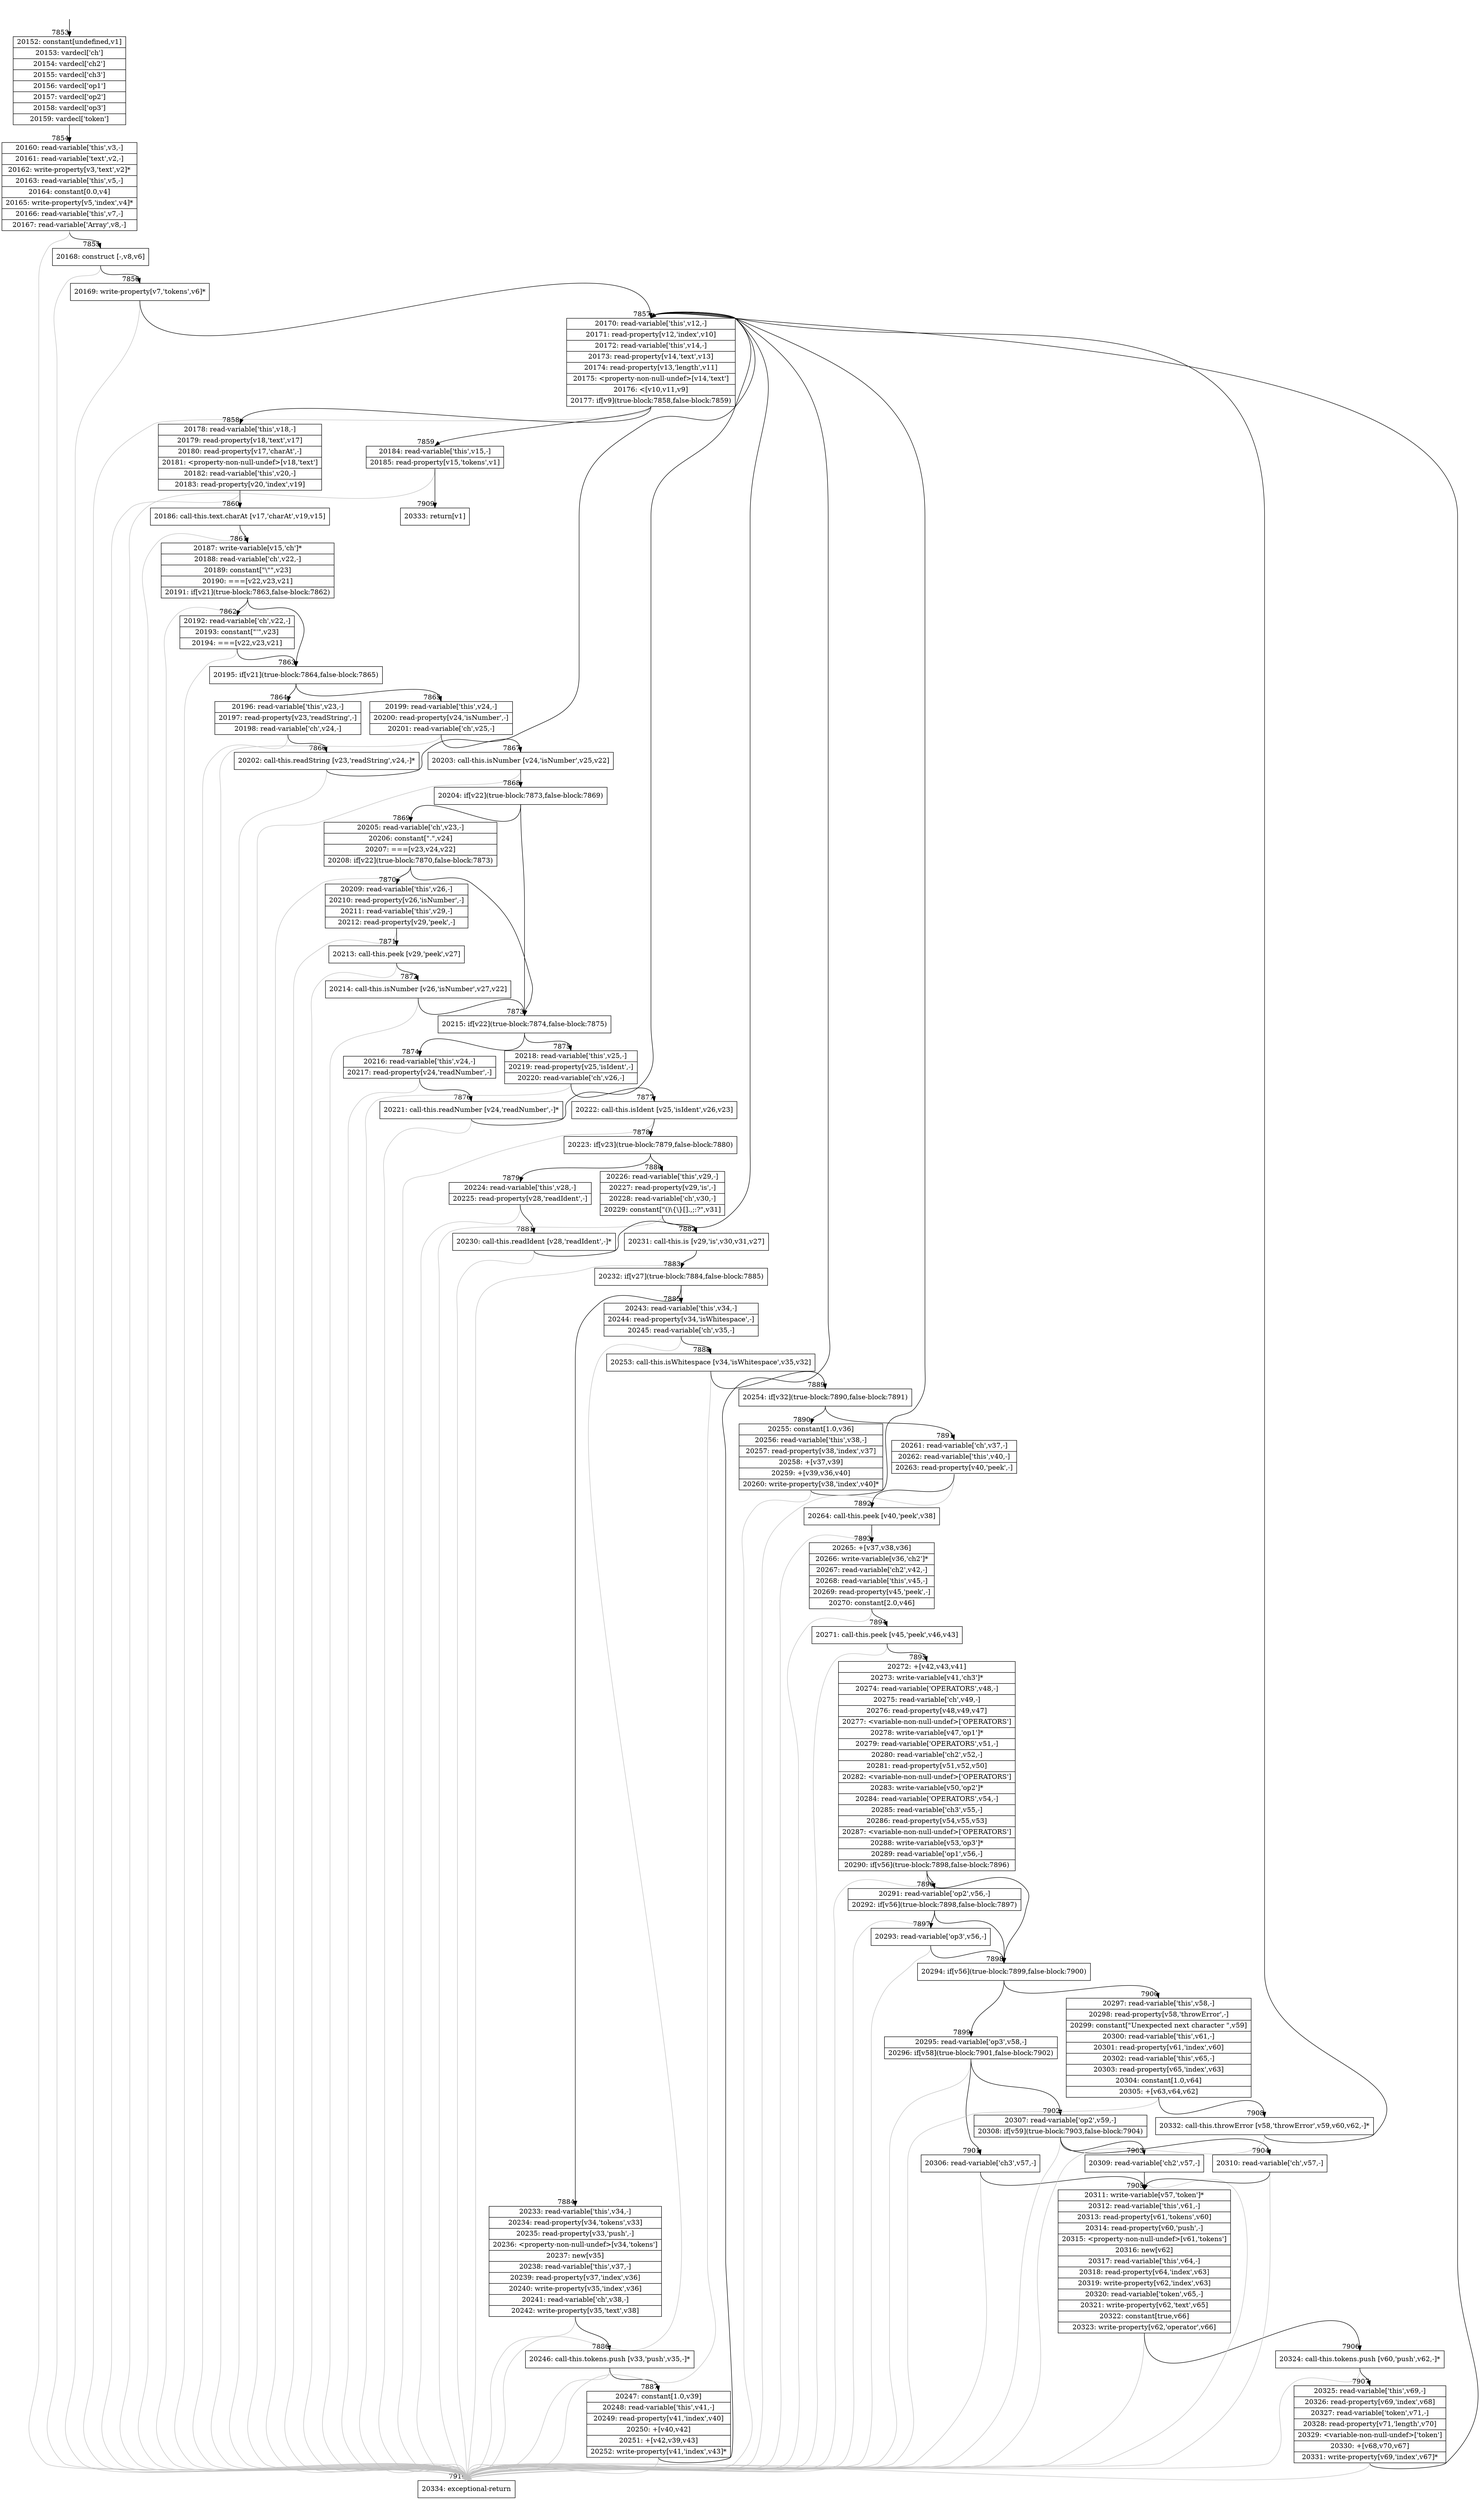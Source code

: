 digraph {
rankdir="TD"
BB_entry585[shape=none,label=""];
BB_entry585 -> BB7853 [tailport=s, headport=n, headlabel="    7853"]
BB7853 [shape=record label="{20152: constant[undefined,v1]|20153: vardecl['ch']|20154: vardecl['ch2']|20155: vardecl['ch3']|20156: vardecl['op1']|20157: vardecl['op2']|20158: vardecl['op3']|20159: vardecl['token']}" ] 
BB7853 -> BB7854 [tailport=s, headport=n, headlabel="      7854"]
BB7854 [shape=record label="{20160: read-variable['this',v3,-]|20161: read-variable['text',v2,-]|20162: write-property[v3,'text',v2]*|20163: read-variable['this',v5,-]|20164: constant[0.0,v4]|20165: write-property[v5,'index',v4]*|20166: read-variable['this',v7,-]|20167: read-variable['Array',v8,-]}" ] 
BB7854 -> BB7855 [tailport=s, headport=n, headlabel="      7855"]
BB7854 -> BB7910 [tailport=s, headport=n, color=gray, headlabel="      7910"]
BB7855 [shape=record label="{20168: construct [-,v8,v6]}" ] 
BB7855 -> BB7856 [tailport=s, headport=n, headlabel="      7856"]
BB7855 -> BB7910 [tailport=s, headport=n, color=gray]
BB7856 [shape=record label="{20169: write-property[v7,'tokens',v6]*}" ] 
BB7856 -> BB7857 [tailport=s, headport=n, headlabel="      7857"]
BB7856 -> BB7910 [tailport=s, headport=n, color=gray]
BB7857 [shape=record label="{20170: read-variable['this',v12,-]|20171: read-property[v12,'index',v10]|20172: read-variable['this',v14,-]|20173: read-property[v14,'text',v13]|20174: read-property[v13,'length',v11]|20175: \<property-non-null-undef\>[v14,'text']|20176: \<[v10,v11,v9]|20177: if[v9](true-block:7858,false-block:7859)}" ] 
BB7857 -> BB7858 [tailport=s, headport=n, headlabel="      7858"]
BB7857 -> BB7859 [tailport=s, headport=n, headlabel="      7859"]
BB7857 -> BB7910 [tailport=s, headport=n, color=gray]
BB7858 [shape=record label="{20178: read-variable['this',v18,-]|20179: read-property[v18,'text',v17]|20180: read-property[v17,'charAt',-]|20181: \<property-non-null-undef\>[v18,'text']|20182: read-variable['this',v20,-]|20183: read-property[v20,'index',v19]}" ] 
BB7858 -> BB7860 [tailport=s, headport=n, headlabel="      7860"]
BB7858 -> BB7910 [tailport=s, headport=n, color=gray]
BB7859 [shape=record label="{20184: read-variable['this',v15,-]|20185: read-property[v15,'tokens',v1]}" ] 
BB7859 -> BB7909 [tailport=s, headport=n, headlabel="      7909"]
BB7859 -> BB7910 [tailport=s, headport=n, color=gray]
BB7860 [shape=record label="{20186: call-this.text.charAt [v17,'charAt',v19,v15]}" ] 
BB7860 -> BB7861 [tailport=s, headport=n, headlabel="      7861"]
BB7860 -> BB7910 [tailport=s, headport=n, color=gray]
BB7861 [shape=record label="{20187: write-variable[v15,'ch']*|20188: read-variable['ch',v22,-]|20189: constant[\"\\\"\",v23]|20190: ===[v22,v23,v21]|20191: if[v21](true-block:7863,false-block:7862)}" ] 
BB7861 -> BB7863 [tailport=s, headport=n, headlabel="      7863"]
BB7861 -> BB7862 [tailport=s, headport=n, headlabel="      7862"]
BB7861 -> BB7910 [tailport=s, headport=n, color=gray]
BB7862 [shape=record label="{20192: read-variable['ch',v22,-]|20193: constant[\"'\",v23]|20194: ===[v22,v23,v21]}" ] 
BB7862 -> BB7863 [tailport=s, headport=n]
BB7862 -> BB7910 [tailport=s, headport=n, color=gray]
BB7863 [shape=record label="{20195: if[v21](true-block:7864,false-block:7865)}" ] 
BB7863 -> BB7864 [tailport=s, headport=n, headlabel="      7864"]
BB7863 -> BB7865 [tailport=s, headport=n, headlabel="      7865"]
BB7864 [shape=record label="{20196: read-variable['this',v23,-]|20197: read-property[v23,'readString',-]|20198: read-variable['ch',v24,-]}" ] 
BB7864 -> BB7866 [tailport=s, headport=n, headlabel="      7866"]
BB7864 -> BB7910 [tailport=s, headport=n, color=gray]
BB7865 [shape=record label="{20199: read-variable['this',v24,-]|20200: read-property[v24,'isNumber',-]|20201: read-variable['ch',v25,-]}" ] 
BB7865 -> BB7867 [tailport=s, headport=n, headlabel="      7867"]
BB7865 -> BB7910 [tailport=s, headport=n, color=gray]
BB7866 [shape=record label="{20202: call-this.readString [v23,'readString',v24,-]*}" ] 
BB7866 -> BB7857 [tailport=s, headport=n]
BB7866 -> BB7910 [tailport=s, headport=n, color=gray]
BB7867 [shape=record label="{20203: call-this.isNumber [v24,'isNumber',v25,v22]}" ] 
BB7867 -> BB7868 [tailport=s, headport=n, headlabel="      7868"]
BB7867 -> BB7910 [tailport=s, headport=n, color=gray]
BB7868 [shape=record label="{20204: if[v22](true-block:7873,false-block:7869)}" ] 
BB7868 -> BB7873 [tailport=s, headport=n, headlabel="      7873"]
BB7868 -> BB7869 [tailport=s, headport=n, headlabel="      7869"]
BB7869 [shape=record label="{20205: read-variable['ch',v23,-]|20206: constant[\".\",v24]|20207: ===[v23,v24,v22]|20208: if[v22](true-block:7870,false-block:7873)}" ] 
BB7869 -> BB7873 [tailport=s, headport=n]
BB7869 -> BB7870 [tailport=s, headport=n, headlabel="      7870"]
BB7869 -> BB7910 [tailport=s, headport=n, color=gray]
BB7870 [shape=record label="{20209: read-variable['this',v26,-]|20210: read-property[v26,'isNumber',-]|20211: read-variable['this',v29,-]|20212: read-property[v29,'peek',-]}" ] 
BB7870 -> BB7871 [tailport=s, headport=n, headlabel="      7871"]
BB7870 -> BB7910 [tailport=s, headport=n, color=gray]
BB7871 [shape=record label="{20213: call-this.peek [v29,'peek',v27]}" ] 
BB7871 -> BB7872 [tailport=s, headport=n, headlabel="      7872"]
BB7871 -> BB7910 [tailport=s, headport=n, color=gray]
BB7872 [shape=record label="{20214: call-this.isNumber [v26,'isNumber',v27,v22]}" ] 
BB7872 -> BB7873 [tailport=s, headport=n]
BB7872 -> BB7910 [tailport=s, headport=n, color=gray]
BB7873 [shape=record label="{20215: if[v22](true-block:7874,false-block:7875)}" ] 
BB7873 -> BB7874 [tailport=s, headport=n, headlabel="      7874"]
BB7873 -> BB7875 [tailport=s, headport=n, headlabel="      7875"]
BB7874 [shape=record label="{20216: read-variable['this',v24,-]|20217: read-property[v24,'readNumber',-]}" ] 
BB7874 -> BB7876 [tailport=s, headport=n, headlabel="      7876"]
BB7874 -> BB7910 [tailport=s, headport=n, color=gray]
BB7875 [shape=record label="{20218: read-variable['this',v25,-]|20219: read-property[v25,'isIdent',-]|20220: read-variable['ch',v26,-]}" ] 
BB7875 -> BB7877 [tailport=s, headport=n, headlabel="      7877"]
BB7875 -> BB7910 [tailport=s, headport=n, color=gray]
BB7876 [shape=record label="{20221: call-this.readNumber [v24,'readNumber',-]*}" ] 
BB7876 -> BB7857 [tailport=s, headport=n]
BB7876 -> BB7910 [tailport=s, headport=n, color=gray]
BB7877 [shape=record label="{20222: call-this.isIdent [v25,'isIdent',v26,v23]}" ] 
BB7877 -> BB7878 [tailport=s, headport=n, headlabel="      7878"]
BB7877 -> BB7910 [tailport=s, headport=n, color=gray]
BB7878 [shape=record label="{20223: if[v23](true-block:7879,false-block:7880)}" ] 
BB7878 -> BB7879 [tailport=s, headport=n, headlabel="      7879"]
BB7878 -> BB7880 [tailport=s, headport=n, headlabel="      7880"]
BB7879 [shape=record label="{20224: read-variable['this',v28,-]|20225: read-property[v28,'readIdent',-]}" ] 
BB7879 -> BB7881 [tailport=s, headport=n, headlabel="      7881"]
BB7879 -> BB7910 [tailport=s, headport=n, color=gray]
BB7880 [shape=record label="{20226: read-variable['this',v29,-]|20227: read-property[v29,'is',-]|20228: read-variable['ch',v30,-]|20229: constant[\"()\\\{\\\}[].,;:?\",v31]}" ] 
BB7880 -> BB7882 [tailport=s, headport=n, headlabel="      7882"]
BB7880 -> BB7910 [tailport=s, headport=n, color=gray]
BB7881 [shape=record label="{20230: call-this.readIdent [v28,'readIdent',-]*}" ] 
BB7881 -> BB7857 [tailport=s, headport=n]
BB7881 -> BB7910 [tailport=s, headport=n, color=gray]
BB7882 [shape=record label="{20231: call-this.is [v29,'is',v30,v31,v27]}" ] 
BB7882 -> BB7883 [tailport=s, headport=n, headlabel="      7883"]
BB7882 -> BB7910 [tailport=s, headport=n, color=gray]
BB7883 [shape=record label="{20232: if[v27](true-block:7884,false-block:7885)}" ] 
BB7883 -> BB7884 [tailport=s, headport=n, headlabel="      7884"]
BB7883 -> BB7885 [tailport=s, headport=n, headlabel="      7885"]
BB7884 [shape=record label="{20233: read-variable['this',v34,-]|20234: read-property[v34,'tokens',v33]|20235: read-property[v33,'push',-]|20236: \<property-non-null-undef\>[v34,'tokens']|20237: new[v35]|20238: read-variable['this',v37,-]|20239: read-property[v37,'index',v36]|20240: write-property[v35,'index',v36]|20241: read-variable['ch',v38,-]|20242: write-property[v35,'text',v38]}" ] 
BB7884 -> BB7886 [tailport=s, headport=n, headlabel="      7886"]
BB7884 -> BB7910 [tailport=s, headport=n, color=gray]
BB7885 [shape=record label="{20243: read-variable['this',v34,-]|20244: read-property[v34,'isWhitespace',-]|20245: read-variable['ch',v35,-]}" ] 
BB7885 -> BB7888 [tailport=s, headport=n, headlabel="      7888"]
BB7885 -> BB7910 [tailport=s, headport=n, color=gray]
BB7886 [shape=record label="{20246: call-this.tokens.push [v33,'push',v35,-]*}" ] 
BB7886 -> BB7887 [tailport=s, headport=n, headlabel="      7887"]
BB7886 -> BB7910 [tailport=s, headport=n, color=gray]
BB7887 [shape=record label="{20247: constant[1.0,v39]|20248: read-variable['this',v41,-]|20249: read-property[v41,'index',v40]|20250: +[v40,v42]|20251: +[v42,v39,v43]|20252: write-property[v41,'index',v43]*}" ] 
BB7887 -> BB7857 [tailport=s, headport=n]
BB7887 -> BB7910 [tailport=s, headport=n, color=gray]
BB7888 [shape=record label="{20253: call-this.isWhitespace [v34,'isWhitespace',v35,v32]}" ] 
BB7888 -> BB7889 [tailport=s, headport=n, headlabel="      7889"]
BB7888 -> BB7910 [tailport=s, headport=n, color=gray]
BB7889 [shape=record label="{20254: if[v32](true-block:7890,false-block:7891)}" ] 
BB7889 -> BB7890 [tailport=s, headport=n, headlabel="      7890"]
BB7889 -> BB7891 [tailport=s, headport=n, headlabel="      7891"]
BB7890 [shape=record label="{20255: constant[1.0,v36]|20256: read-variable['this',v38,-]|20257: read-property[v38,'index',v37]|20258: +[v37,v39]|20259: +[v39,v36,v40]|20260: write-property[v38,'index',v40]*}" ] 
BB7890 -> BB7857 [tailport=s, headport=n]
BB7890 -> BB7910 [tailport=s, headport=n, color=gray]
BB7891 [shape=record label="{20261: read-variable['ch',v37,-]|20262: read-variable['this',v40,-]|20263: read-property[v40,'peek',-]}" ] 
BB7891 -> BB7892 [tailport=s, headport=n, headlabel="      7892"]
BB7891 -> BB7910 [tailport=s, headport=n, color=gray]
BB7892 [shape=record label="{20264: call-this.peek [v40,'peek',v38]}" ] 
BB7892 -> BB7893 [tailport=s, headport=n, headlabel="      7893"]
BB7892 -> BB7910 [tailport=s, headport=n, color=gray]
BB7893 [shape=record label="{20265: +[v37,v38,v36]|20266: write-variable[v36,'ch2']*|20267: read-variable['ch2',v42,-]|20268: read-variable['this',v45,-]|20269: read-property[v45,'peek',-]|20270: constant[2.0,v46]}" ] 
BB7893 -> BB7894 [tailport=s, headport=n, headlabel="      7894"]
BB7893 -> BB7910 [tailport=s, headport=n, color=gray]
BB7894 [shape=record label="{20271: call-this.peek [v45,'peek',v46,v43]}" ] 
BB7894 -> BB7895 [tailport=s, headport=n, headlabel="      7895"]
BB7894 -> BB7910 [tailport=s, headport=n, color=gray]
BB7895 [shape=record label="{20272: +[v42,v43,v41]|20273: write-variable[v41,'ch3']*|20274: read-variable['OPERATORS',v48,-]|20275: read-variable['ch',v49,-]|20276: read-property[v48,v49,v47]|20277: \<variable-non-null-undef\>['OPERATORS']|20278: write-variable[v47,'op1']*|20279: read-variable['OPERATORS',v51,-]|20280: read-variable['ch2',v52,-]|20281: read-property[v51,v52,v50]|20282: \<variable-non-null-undef\>['OPERATORS']|20283: write-variable[v50,'op2']*|20284: read-variable['OPERATORS',v54,-]|20285: read-variable['ch3',v55,-]|20286: read-property[v54,v55,v53]|20287: \<variable-non-null-undef\>['OPERATORS']|20288: write-variable[v53,'op3']*|20289: read-variable['op1',v56,-]|20290: if[v56](true-block:7898,false-block:7896)}" ] 
BB7895 -> BB7898 [tailport=s, headport=n, headlabel="      7898"]
BB7895 -> BB7896 [tailport=s, headport=n, headlabel="      7896"]
BB7895 -> BB7910 [tailport=s, headport=n, color=gray]
BB7896 [shape=record label="{20291: read-variable['op2',v56,-]|20292: if[v56](true-block:7898,false-block:7897)}" ] 
BB7896 -> BB7898 [tailport=s, headport=n]
BB7896 -> BB7897 [tailport=s, headport=n, headlabel="      7897"]
BB7896 -> BB7910 [tailport=s, headport=n, color=gray]
BB7897 [shape=record label="{20293: read-variable['op3',v56,-]}" ] 
BB7897 -> BB7898 [tailport=s, headport=n]
BB7897 -> BB7910 [tailport=s, headport=n, color=gray]
BB7898 [shape=record label="{20294: if[v56](true-block:7899,false-block:7900)}" ] 
BB7898 -> BB7899 [tailport=s, headport=n, headlabel="      7899"]
BB7898 -> BB7900 [tailport=s, headport=n, headlabel="      7900"]
BB7899 [shape=record label="{20295: read-variable['op3',v58,-]|20296: if[v58](true-block:7901,false-block:7902)}" ] 
BB7899 -> BB7901 [tailport=s, headport=n, headlabel="      7901"]
BB7899 -> BB7902 [tailport=s, headport=n, headlabel="      7902"]
BB7899 -> BB7910 [tailport=s, headport=n, color=gray]
BB7900 [shape=record label="{20297: read-variable['this',v58,-]|20298: read-property[v58,'throwError',-]|20299: constant[\"Unexpected next character \",v59]|20300: read-variable['this',v61,-]|20301: read-property[v61,'index',v60]|20302: read-variable['this',v65,-]|20303: read-property[v65,'index',v63]|20304: constant[1.0,v64]|20305: +[v63,v64,v62]}" ] 
BB7900 -> BB7908 [tailport=s, headport=n, headlabel="      7908"]
BB7900 -> BB7910 [tailport=s, headport=n, color=gray]
BB7901 [shape=record label="{20306: read-variable['ch3',v57,-]}" ] 
BB7901 -> BB7905 [tailport=s, headport=n, headlabel="      7905"]
BB7901 -> BB7910 [tailport=s, headport=n, color=gray]
BB7902 [shape=record label="{20307: read-variable['op2',v59,-]|20308: if[v59](true-block:7903,false-block:7904)}" ] 
BB7902 -> BB7903 [tailport=s, headport=n, headlabel="      7903"]
BB7902 -> BB7904 [tailport=s, headport=n, headlabel="      7904"]
BB7902 -> BB7910 [tailport=s, headport=n, color=gray]
BB7903 [shape=record label="{20309: read-variable['ch2',v57,-]}" ] 
BB7903 -> BB7905 [tailport=s, headport=n]
BB7903 -> BB7910 [tailport=s, headport=n, color=gray]
BB7904 [shape=record label="{20310: read-variable['ch',v57,-]}" ] 
BB7904 -> BB7905 [tailport=s, headport=n]
BB7904 -> BB7910 [tailport=s, headport=n, color=gray]
BB7905 [shape=record label="{20311: write-variable[v57,'token']*|20312: read-variable['this',v61,-]|20313: read-property[v61,'tokens',v60]|20314: read-property[v60,'push',-]|20315: \<property-non-null-undef\>[v61,'tokens']|20316: new[v62]|20317: read-variable['this',v64,-]|20318: read-property[v64,'index',v63]|20319: write-property[v62,'index',v63]|20320: read-variable['token',v65,-]|20321: write-property[v62,'text',v65]|20322: constant[true,v66]|20323: write-property[v62,'operator',v66]}" ] 
BB7905 -> BB7906 [tailport=s, headport=n, headlabel="      7906"]
BB7905 -> BB7910 [tailport=s, headport=n, color=gray]
BB7906 [shape=record label="{20324: call-this.tokens.push [v60,'push',v62,-]*}" ] 
BB7906 -> BB7907 [tailport=s, headport=n, headlabel="      7907"]
BB7906 -> BB7910 [tailport=s, headport=n, color=gray]
BB7907 [shape=record label="{20325: read-variable['this',v69,-]|20326: read-property[v69,'index',v68]|20327: read-variable['token',v71,-]|20328: read-property[v71,'length',v70]|20329: \<variable-non-null-undef\>['token']|20330: +[v68,v70,v67]|20331: write-property[v69,'index',v67]*}" ] 
BB7907 -> BB7857 [tailport=s, headport=n]
BB7907 -> BB7910 [tailport=s, headport=n, color=gray]
BB7908 [shape=record label="{20332: call-this.throwError [v58,'throwError',v59,v60,v62,-]*}" ] 
BB7908 -> BB7857 [tailport=s, headport=n]
BB7908 -> BB7910 [tailport=s, headport=n, color=gray]
BB7909 [shape=record label="{20333: return[v1]}" ] 
BB7910 [shape=record label="{20334: exceptional-return}" ] 
//#$~ 12489
}
